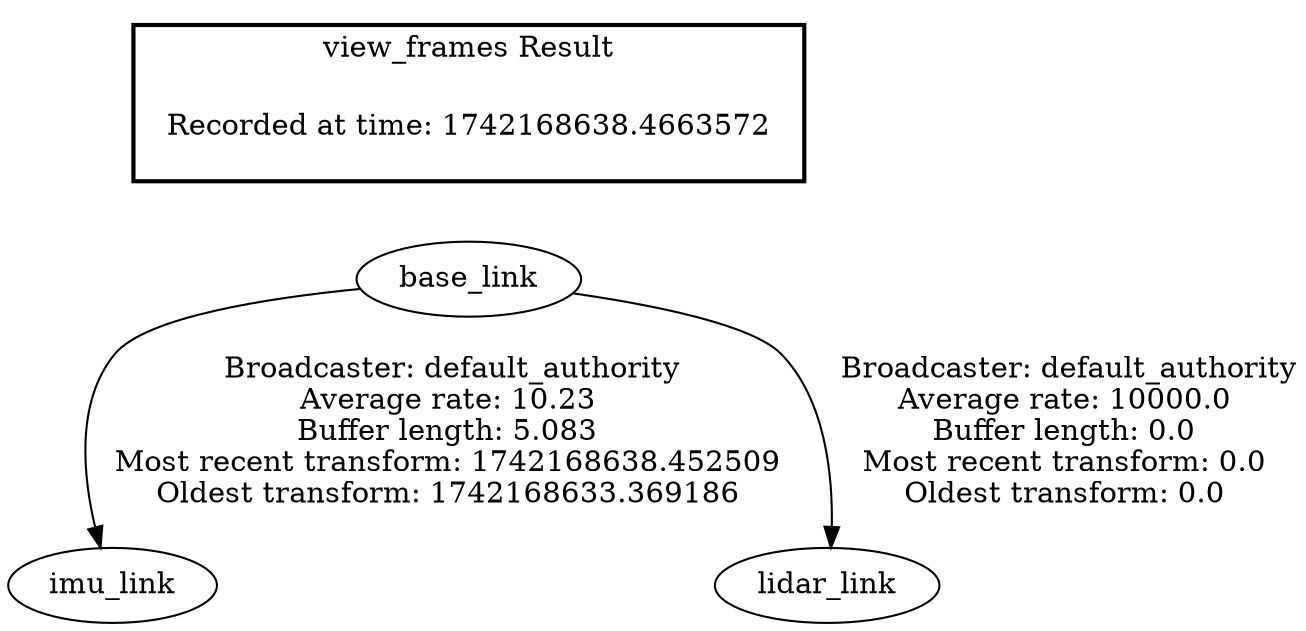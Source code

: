 digraph G {
"base_link" -> "imu_link"[label=" Broadcaster: default_authority\nAverage rate: 10.23\nBuffer length: 5.083\nMost recent transform: 1742168638.452509\nOldest transform: 1742168633.369186\n"];
"base_link" -> "lidar_link"[label=" Broadcaster: default_authority\nAverage rate: 10000.0\nBuffer length: 0.0\nMost recent transform: 0.0\nOldest transform: 0.0\n"];
edge [style=invis];
 subgraph cluster_legend { style=bold; color=black; label ="view_frames Result";
"Recorded at time: 1742168638.4663572"[ shape=plaintext ] ;
}->"base_link";
}